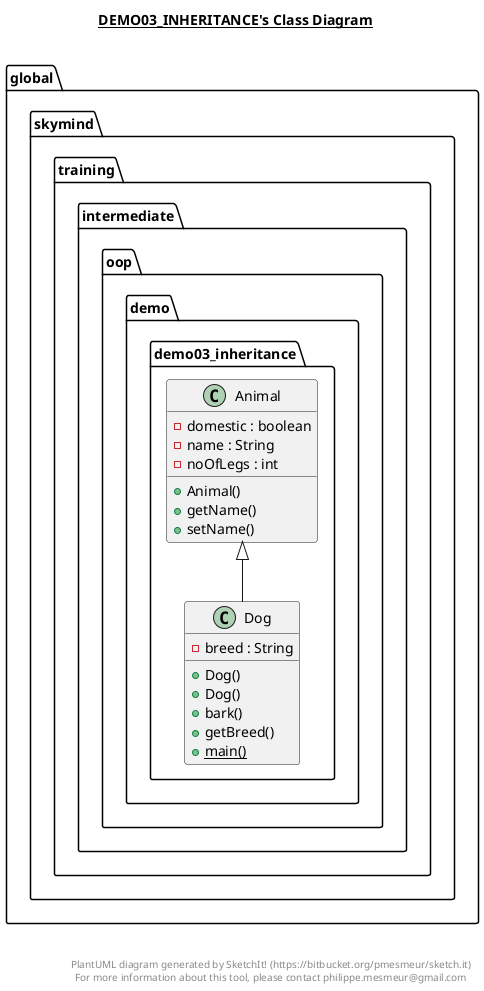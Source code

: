 @startuml

title __DEMO03_INHERITANCE's Class Diagram__\n

  namespace global.skymind {
    namespace training.intermediate.oop.demo.demo03_inheritance {
      class global.skymind.training.intermediate.oop.demo.demo03_inheritance.Animal {
          - domestic : boolean
          - name : String
          - noOfLegs : int
          + Animal()
          + getName()
          + setName()
      }
    }
  }
  

  namespace global.skymind {
    namespace training.intermediate.oop.demo.demo03_inheritance {
      class global.skymind.training.intermediate.oop.demo.demo03_inheritance.Dog {
          - breed : String
          + Dog()
          + Dog()
          + bark()
          + getBreed()
          {static} + main()
      }
    }
  }
  

  global.skymind.training.intermediate.oop.demo.demo03_inheritance.Dog -up-|> global.skymind.training.intermediate.oop.demo.demo03_inheritance.Animal


right footer


PlantUML diagram generated by SketchIt! (https://bitbucket.org/pmesmeur/sketch.it)
For more information about this tool, please contact philippe.mesmeur@gmail.com
endfooter

@enduml
